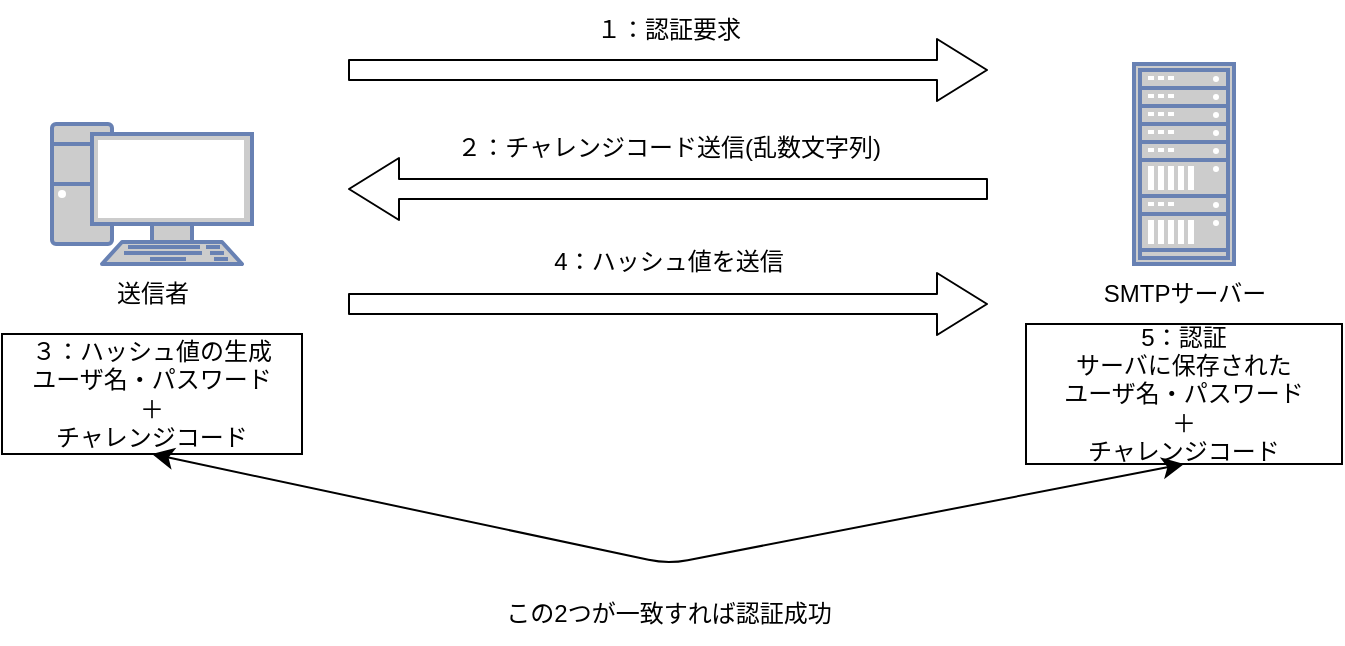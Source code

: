 <mxfile>
    <diagram id="_XS5ej7q52iubqGmkNwx" name="ページ1">
        <mxGraphModel dx="981" dy="398" grid="1" gridSize="10" guides="1" tooltips="1" connect="1" arrows="1" fold="1" page="1" pageScale="1" pageWidth="827" pageHeight="1169" background="#FFFFFF" math="0" shadow="0">
            <root>
                <mxCell id="0"/>
                <mxCell id="1" parent="0"/>
                <mxCell id="2" value="" style="fontColor=#0066CC;verticalAlign=top;verticalLabelPosition=bottom;labelPosition=center;align=center;html=1;outlineConnect=0;fillColor=#CCCCCC;strokeColor=#6881B3;gradientColor=none;gradientDirection=north;strokeWidth=2;shape=mxgraph.networks.pc;" vertex="1" parent="1">
                    <mxGeometry x="42" y="170" width="100" height="70" as="geometry"/>
                </mxCell>
                <mxCell id="4" value="" style="fontColor=#0066CC;verticalAlign=top;verticalLabelPosition=bottom;labelPosition=center;align=center;html=1;outlineConnect=0;fillColor=#CCCCCC;strokeColor=#6881B3;gradientColor=none;gradientDirection=north;strokeWidth=2;shape=mxgraph.networks.rack;" vertex="1" parent="1">
                    <mxGeometry x="583" y="140" width="50" height="100" as="geometry"/>
                </mxCell>
                <mxCell id="5" value="送信者" style="text;html=1;align=center;verticalAlign=middle;resizable=0;points=[];autosize=1;strokeColor=none;fillColor=none;" vertex="1" parent="1">
                    <mxGeometry x="62" y="240" width="60" height="30" as="geometry"/>
                </mxCell>
                <mxCell id="6" value="SMTPサーバー" style="text;html=1;align=center;verticalAlign=middle;resizable=0;points=[];autosize=1;strokeColor=none;fillColor=none;" vertex="1" parent="1">
                    <mxGeometry x="558" y="240" width="100" height="30" as="geometry"/>
                </mxCell>
                <mxCell id="10" value="" style="edgeStyle=none;orthogonalLoop=1;jettySize=auto;html=1;shape=flexArrow;rounded=1;startSize=8;endSize=8;" edge="1" parent="1">
                    <mxGeometry width="100" relative="1" as="geometry">
                        <mxPoint x="190" y="143" as="sourcePoint"/>
                        <mxPoint x="510" y="143" as="targetPoint"/>
                        <Array as="points"/>
                    </mxGeometry>
                </mxCell>
                <mxCell id="11" value="１：認証要求" style="text;html=1;align=center;verticalAlign=middle;resizable=0;points=[];autosize=1;strokeColor=none;fillColor=none;" vertex="1" parent="1">
                    <mxGeometry x="300" y="108" width="100" height="30" as="geometry"/>
                </mxCell>
                <mxCell id="12" value="" style="edgeStyle=none;orthogonalLoop=1;jettySize=auto;html=1;shape=flexArrow;rounded=1;startSize=8;endSize=8;" edge="1" parent="1">
                    <mxGeometry width="100" relative="1" as="geometry">
                        <mxPoint x="510" y="202.5" as="sourcePoint"/>
                        <mxPoint x="190" y="202.5" as="targetPoint"/>
                        <Array as="points"/>
                    </mxGeometry>
                </mxCell>
                <mxCell id="13" value="２：チャレンジコード送信(乱数文字列)" style="text;html=1;align=center;verticalAlign=middle;resizable=0;points=[];autosize=1;strokeColor=none;fillColor=none;" vertex="1" parent="1">
                    <mxGeometry x="230" y="167" width="240" height="30" as="geometry"/>
                </mxCell>
                <mxCell id="22" value="&lt;span style=&quot;&quot;&gt;３：ハッシュ値の生成&lt;/span&gt;&lt;br style=&quot;border-color: var(--border-color);&quot;&gt;&lt;span style=&quot;&quot;&gt;ユーザ名・パスワード&lt;/span&gt;&lt;br style=&quot;border-color: var(--border-color);&quot;&gt;&lt;span style=&quot;&quot;&gt;＋&lt;/span&gt;&lt;br style=&quot;border-color: var(--border-color);&quot;&gt;&lt;span style=&quot;&quot;&gt;チャレンジコード&lt;/span&gt;" style="whiteSpace=wrap;html=1;" vertex="1" parent="1">
                    <mxGeometry x="17" y="275" width="150" height="60" as="geometry"/>
                </mxCell>
                <mxCell id="23" value="" style="edgeStyle=none;orthogonalLoop=1;jettySize=auto;html=1;shape=flexArrow;rounded=1;startSize=8;endSize=8;" edge="1" parent="1">
                    <mxGeometry width="100" relative="1" as="geometry">
                        <mxPoint x="190" y="260" as="sourcePoint"/>
                        <mxPoint x="510" y="260" as="targetPoint"/>
                        <Array as="points"/>
                    </mxGeometry>
                </mxCell>
                <mxCell id="24" value="4：ハッシュ値を送信" style="text;html=1;align=center;verticalAlign=middle;resizable=0;points=[];autosize=1;strokeColor=none;fillColor=none;" vertex="1" parent="1">
                    <mxGeometry x="280" y="224" width="140" height="30" as="geometry"/>
                </mxCell>
                <mxCell id="27" value="5：認証&lt;br&gt;サーバに保存された&lt;br&gt;ユーザ名・パスワード&lt;br&gt;＋&lt;br&gt;チャレンジコード" style="whiteSpace=wrap;html=1;" vertex="1" parent="1">
                    <mxGeometry x="529" y="270" width="158" height="70" as="geometry"/>
                </mxCell>
                <mxCell id="28" value="" style="edgeStyle=none;orthogonalLoop=1;jettySize=auto;html=1;endArrow=classic;startArrow=classic;endSize=8;startSize=8;exitX=0.5;exitY=1;exitDx=0;exitDy=0;entryX=0.5;entryY=1;entryDx=0;entryDy=0;" edge="1" parent="1" source="22" target="27">
                    <mxGeometry width="100" relative="1" as="geometry">
                        <mxPoint x="150" y="330" as="sourcePoint"/>
                        <mxPoint x="250" y="330" as="targetPoint"/>
                        <Array as="points">
                            <mxPoint x="350" y="390"/>
                        </Array>
                    </mxGeometry>
                </mxCell>
                <mxCell id="29" value="この2つが一致すれば認証成功" style="text;html=1;align=center;verticalAlign=middle;resizable=0;points=[];autosize=1;strokeColor=none;fillColor=none;" vertex="1" parent="1">
                    <mxGeometry x="255" y="400" width="190" height="30" as="geometry"/>
                </mxCell>
            </root>
        </mxGraphModel>
    </diagram>
</mxfile>